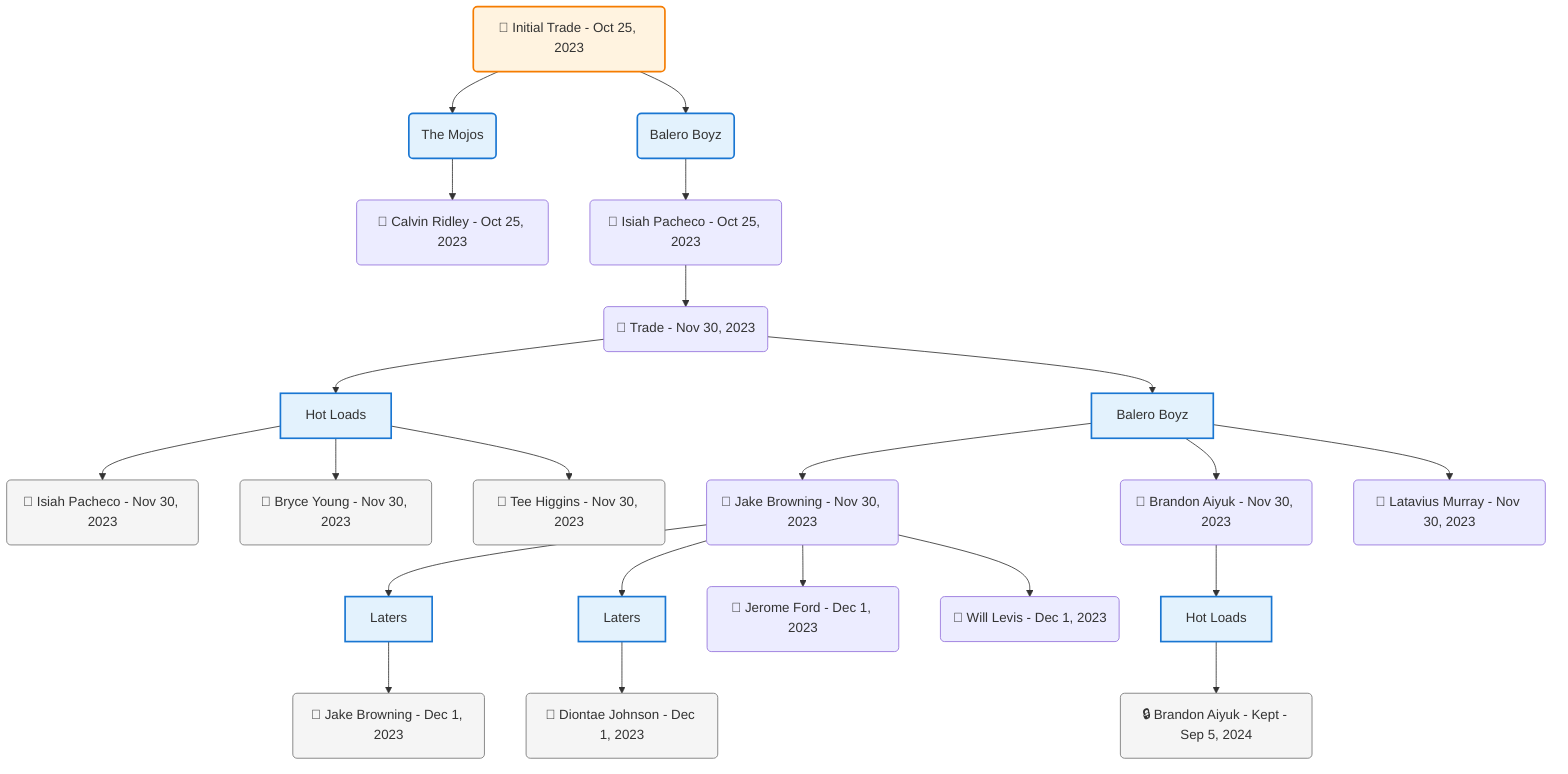 flowchart TD

    TRADE_MAIN("🔄 Initial Trade - Oct 25, 2023")
    TEAM_1("The Mojos")
    TEAM_2("Balero Boyz")
    NODE_dfcea8a6-3bc7-4929-b68b-5291ed19a4b1("🔄 Calvin Ridley - Oct 25, 2023")
    NODE_bf1da95b-f854-40dc-9bb0-c555d7a1b2f3("🔄 Isiah Pacheco - Oct 25, 2023")
    TRADE_096eb1bd-0c8c-47b6-8694-b7e5b9b554bb_3("🔄 Trade - Nov 30, 2023")
    TEAM_8e9f18ff-62c3-40e8-bb10-32f74cf4ee33_4["Hot Loads"]
    NODE_f5515b42-9c7e-4b93-8598-13c8b5ae5b08("🔄 Isiah Pacheco - Nov 30, 2023")
    NODE_cd00920e-c054-43e1-bdd3-ab18c8a18f9d("🔄 Bryce Young - Nov 30, 2023")
    NODE_edb4c243-db7e-4f64-8bdc-bade130a392b("🔄 Tee Higgins - Nov 30, 2023")
    TEAM_2feaf03e-fb22-498e-ac8f-e596b6ba7810_5["Balero Boyz"]
    NODE_70209dbd-bd24-4e7c-afe3-4acaa45fc330("🔄 Jake Browning - Nov 30, 2023")
    TEAM_825928a9-7194-43aa-b7ae-fc78c2510b16_6["Laters"]
    NODE_774272ec-1db8-490f-a990-88ad27ff6390("🔄 Jake Browning - Dec 1, 2023")
    TEAM_825928a9-7194-43aa-b7ae-fc78c2510b16_7["Laters"]
    NODE_08dcab2e-90d0-4861-b771-091fe3b528ae("🔄 Diontae Johnson - Dec 1, 2023")
    NODE_a5ac4d89-76ce-4521-bd76-1ed69d435fcf("🔄 Jerome Ford - Dec 1, 2023")
    NODE_2b17c560-29ec-45de-9fe4-c9d1e620d457("🔄 Will Levis - Dec 1, 2023")
    NODE_86da2683-6b97-420b-a33c-b4757533e053("🔄 Brandon Aiyuk - Nov 30, 2023")
    TEAM_8e9f18ff-62c3-40e8-bb10-32f74cf4ee33_8["Hot Loads"]
    NODE_c7fbef9a-9a99-4ffc-ab16-f0cf2644b4db("🔒 Brandon Aiyuk - Kept - Sep 5, 2024")
    NODE_da88e1b2-3fb3-4a2f-85dd-b7f446ff24e7("🔄 Latavius Murray - Nov 30, 2023")

    TRADE_MAIN --> TEAM_1
    TRADE_MAIN --> TEAM_2
    TEAM_1 --> NODE_dfcea8a6-3bc7-4929-b68b-5291ed19a4b1
    TEAM_2 --> NODE_bf1da95b-f854-40dc-9bb0-c555d7a1b2f3
    NODE_bf1da95b-f854-40dc-9bb0-c555d7a1b2f3 --> TRADE_096eb1bd-0c8c-47b6-8694-b7e5b9b554bb_3
    TRADE_096eb1bd-0c8c-47b6-8694-b7e5b9b554bb_3 --> TEAM_8e9f18ff-62c3-40e8-bb10-32f74cf4ee33_4
    TEAM_8e9f18ff-62c3-40e8-bb10-32f74cf4ee33_4 --> NODE_f5515b42-9c7e-4b93-8598-13c8b5ae5b08
    TEAM_8e9f18ff-62c3-40e8-bb10-32f74cf4ee33_4 --> NODE_cd00920e-c054-43e1-bdd3-ab18c8a18f9d
    TEAM_8e9f18ff-62c3-40e8-bb10-32f74cf4ee33_4 --> NODE_edb4c243-db7e-4f64-8bdc-bade130a392b
    TRADE_096eb1bd-0c8c-47b6-8694-b7e5b9b554bb_3 --> TEAM_2feaf03e-fb22-498e-ac8f-e596b6ba7810_5
    TEAM_2feaf03e-fb22-498e-ac8f-e596b6ba7810_5 --> NODE_70209dbd-bd24-4e7c-afe3-4acaa45fc330
    NODE_70209dbd-bd24-4e7c-afe3-4acaa45fc330 --> TEAM_825928a9-7194-43aa-b7ae-fc78c2510b16_6
    TEAM_825928a9-7194-43aa-b7ae-fc78c2510b16_6 --> NODE_774272ec-1db8-490f-a990-88ad27ff6390
    NODE_70209dbd-bd24-4e7c-afe3-4acaa45fc330 --> TEAM_825928a9-7194-43aa-b7ae-fc78c2510b16_7
    TEAM_825928a9-7194-43aa-b7ae-fc78c2510b16_7 --> NODE_08dcab2e-90d0-4861-b771-091fe3b528ae
    NODE_70209dbd-bd24-4e7c-afe3-4acaa45fc330 --> NODE_a5ac4d89-76ce-4521-bd76-1ed69d435fcf
    NODE_70209dbd-bd24-4e7c-afe3-4acaa45fc330 --> NODE_2b17c560-29ec-45de-9fe4-c9d1e620d457
    TEAM_2feaf03e-fb22-498e-ac8f-e596b6ba7810_5 --> NODE_86da2683-6b97-420b-a33c-b4757533e053
    NODE_86da2683-6b97-420b-a33c-b4757533e053 --> TEAM_8e9f18ff-62c3-40e8-bb10-32f74cf4ee33_8
    TEAM_8e9f18ff-62c3-40e8-bb10-32f74cf4ee33_8 --> NODE_c7fbef9a-9a99-4ffc-ab16-f0cf2644b4db
    TEAM_2feaf03e-fb22-498e-ac8f-e596b6ba7810_5 --> NODE_da88e1b2-3fb3-4a2f-85dd-b7f446ff24e7

    %% Node styling
    classDef teamNode fill:#e3f2fd,stroke:#1976d2,stroke-width:2px
    classDef tradeNode fill:#fff3e0,stroke:#f57c00,stroke-width:2px
    classDef playerNode fill:#f3e5f5,stroke:#7b1fa2,stroke-width:1px
    classDef nonRootPlayerNode fill:#f5f5f5,stroke:#757575,stroke-width:1px
    classDef endNode fill:#ffebee,stroke:#c62828,stroke-width:2px
    classDef waiverNode fill:#e8f5e8,stroke:#388e3c,stroke-width:2px
    classDef championshipNode fill:#fff9c4,stroke:#f57f17,stroke-width:3px

    class TEAM_1,TEAM_2,TEAM_8e9f18ff-62c3-40e8-bb10-32f74cf4ee33_4,TEAM_2feaf03e-fb22-498e-ac8f-e596b6ba7810_5,TEAM_825928a9-7194-43aa-b7ae-fc78c2510b16_6,TEAM_825928a9-7194-43aa-b7ae-fc78c2510b16_7,TEAM_8e9f18ff-62c3-40e8-bb10-32f74cf4ee33_8 teamNode
    class NODE_f5515b42-9c7e-4b93-8598-13c8b5ae5b08,NODE_cd00920e-c054-43e1-bdd3-ab18c8a18f9d,NODE_edb4c243-db7e-4f64-8bdc-bade130a392b,NODE_774272ec-1db8-490f-a990-88ad27ff6390,NODE_08dcab2e-90d0-4861-b771-091fe3b528ae,NODE_c7fbef9a-9a99-4ffc-ab16-f0cf2644b4db nonRootPlayerNode
    class TRADE_MAIN tradeNode